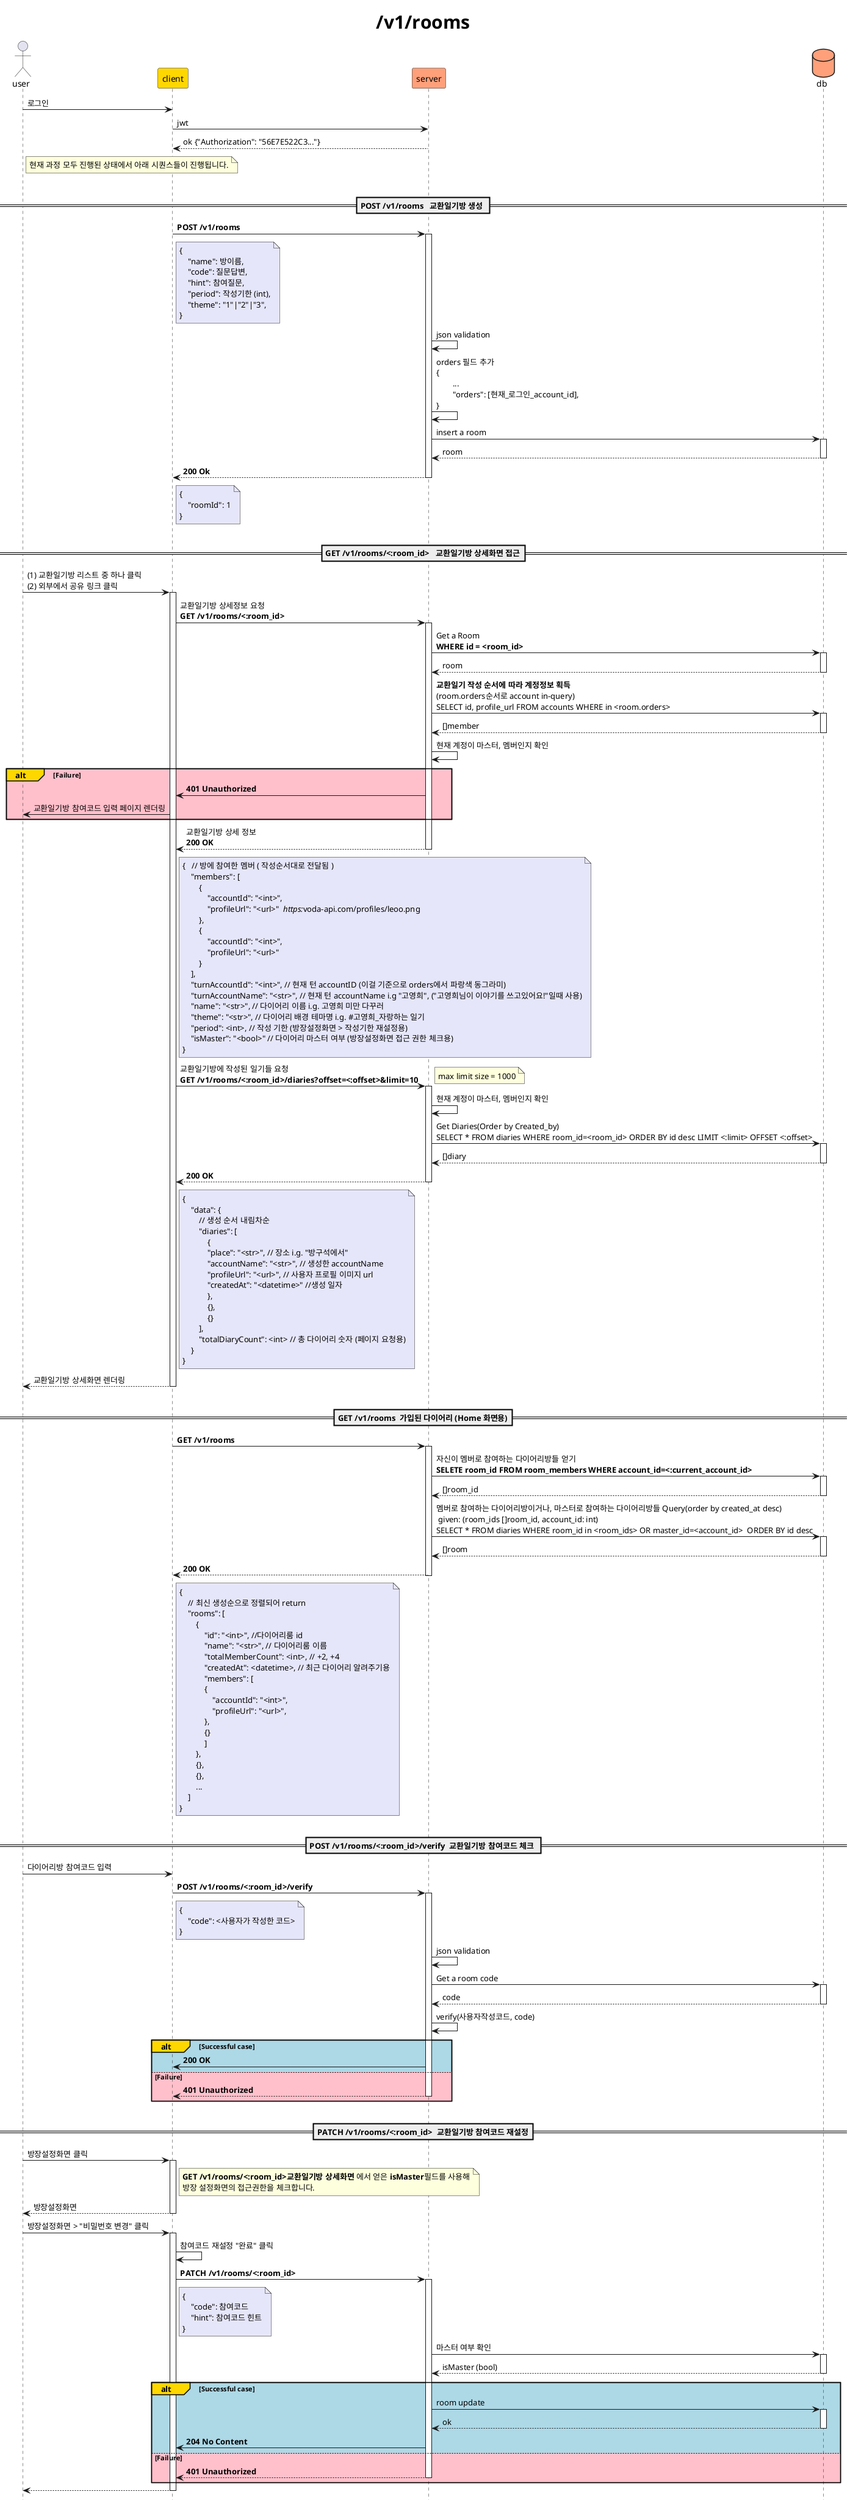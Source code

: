 @startuml

' client
Actor user
Participant client #Gold

' api
Participant "server" as api #LightSalmon
database "db" as db #LightSalmon

' title
title <font size=30>/v1/rooms</font>

' prerequisites
user -> client  : 로그인
client -> api : jwt
return ok {"Authorization": "56E7E522C3..."}

note right of user
현재 과정 모두 진행된 상태에서 아래 시퀀스들이 진행됩니다.
endnote
|||
== POST /v1/rooms   교환일기방 생성 ==
client -> api++: **POST /v1/rooms**
note right of client #Lavender
{
    "name": 방이름,
    "code": 질문답변,
    "hint": 참여질문,
    "period": 작성기한 (int),
    "theme": "1"|"2"|"3",
}
endnote

api -> api: json validation
api -> api: orders 필드 추가\
\n{\n\t...\n\t"orders": [현재_로그인_account_id],\n}
api -> db++: insert a room
return room
return **200 Ok**
note right of client #Lavender
{
    "roomId": 1
}
endnote

||20||

== GET /v1/rooms/<:room_id>   교환일기방 상세화면 접근==
' TODO: 서버에서 접근 권한 확인 401(1. 로그인 안된경우 / 2. 멤버가 아닌경우)

user -> client++: (1) 교환일기방 리스트 중 하나 클릭\
\n(2) 외부에서 공유 링크 클릭
client -> api++: 교환일기방 상세정보 요청\
\n**GET /v1/rooms/<:room_id>**
api -> db++: Get a Room\
\n**WHERE id = <room_id>**
return room
api -> db++: **교환일기 작성 순서에 따라 계정정보 획득**\
\n(room.orders순서로 account in-query)\
\nSELECT id, profile_url FROM accounts WHERE in <room.orders>
return []member
api -> api: 현재 계정이 마스터, 멤버인지 확인
alt#Gold #Pink Failure
    api -> client: **401 Unauthorized**
    client -> user: 교환일기방 참여코드 입력 페이지 렌더링
end
return 교환일기방 상세 정보\
\n**200 OK**
note right of client #Lavender
{   // 방에 참여한 멤버 ( 작성순서대로 전달됨 )
    "members": [
        {
            "accountId": "<int>",
            "profileUrl": "<url>" // https://voda-api.com/profiles/leoo.png
        },
        {
            "accountId": "<int>",
            "profileUrl": "<url>"
        }
    ],
    "turnAccountId": "<int>", // 현재 턴 accountID (이걸 기준으로 orders에서 파랑색 동그라미)
    "turnAccountName": "<str>", // 현재 턴 accountName i.g "고영희", ("고영희님이 이야기를 쓰고있어요!"일때 사용)
    "name": "<str>", // 다이어리 이름 i.g. 고영희 미만 다꾸러
    "theme": "<str>", // 다이어리 배경 테마명 i.g. #고영희_자랑하는 일기
    "period": <int>, // 작성 기한 (방장설정화면 > 작성기한 재설정용)
    "isMaster": "<bool>" // 다이어리 마스터 여부 (방장설정화면 접근 권한 체크용)
}
endnote

client -> api++: 교환일기방에 작성된 일기들 요청\
\n**GET /v1/rooms/<:room_id>/diaries?offset=<:offset>&limit=10**
note right
max limit size = 1000
endnote
api -> api: 현재 계정이 마스터, 멤버인지 확인
api -> db++: Get Diaries(Order by Created_by)\
\nSELECT * FROM diaries WHERE room_id=<room_id> ORDER BY id desc LIMIT <:limit> OFFSET <:offset>
return []diary
return **200 OK**
note right of client #Lavender
{
    "data": {
        // 생성 순서 내림차순
        "diaries": [
            {
            "place": "<str>", // 장소 i.g. "방구석에서"
            "accountName": "<str>", // 생성한 accountName
            "profileUrl": "<url>", // 사용자 프로필 이미지 url
            "createdAt": "<datetime>" //생성 일자
            },
            {},
            {}
        ],
        "totalDiaryCount": <int> // 총 다이어리 숫자 (페이지 요청용)
    }
}
endnote
return 교환일기방 상세화면 렌더링


||20||

== GET /v1/rooms  가입된 다이어리 (Home 화면용)==
client -> api++: **GET /v1/rooms**
api -> db++: 자신이 멤버로 참여하는 다이어리방들 얻기\
\n**SELETE room_id FROM room_members WHERE account_id=<:current_account_id>**
return []room_id
api -> db++: 멤버로 참여하는 다이어리방이거나, 마스터로 참여하는 다이어리방들 Query(order by created_at desc)\
\n given: (room_ids []room_id, account_id: int)\
\nSELECT * FROM diaries WHERE room_id in <room_ids> OR master_id=<account_id>  ORDER BY id desc
return []room
return **200 OK**
note right of client #Lavender
{
    // 최신 생성순으로 정렬되어 return
    "rooms": [
        {
            "id": "<int>", //다이어리룸 id
            "name": "<str>", // 다이어리룸 이름
            "totalMemberCount": <int>, // +2, +4
            "createdAt": <datetime>, // 최근 다이어리 알려주기용
            "members": [
            {
                "accountId": "<int>",
                "profileUrl": "<url>",
            },
            {}
            ]
        },
        {},
        {},
        ...
    ]
}
endnote

||20||

== POST /v1/rooms/<:room_id>/verify  교환일기방 참여코드 체크 ==
user -> client: 다이어리방 참여코드 입력
client -> api++: **POST /v1/rooms/<:room_id>/verify**

note right of client #Lavender
{
    "code": <사용자가 작성한 코드>
}
endnote
api -> api: json validation
api -> db++: Get a room code
return code
api -> api: verify(사용자작성코드, code)
alt#Gold #LightBlue Successful case
    api -> client: **200 OK**
else #Pink Failure
    return  **401 Unauthorized**
end

||20||
== PATCH /v1/rooms/<:room_id>  교환일기방 참여코드 재설정==
user -> client++: 방장설정화면 클릭
note right of client
**GET /v1/rooms/<:room_id>교환일기방 상세화면** 에서 얻은 **isMaster**필드를 사용해
방장 설정화면의 접근권한을 체크합니다.
endnote
return 방장설정화면
user -> client++: 방장설정화면 > "비밀번호 변경" 클릭
client -> client: 참여코드 재설정 "완료" 클릭
client -> api++: **PATCH /v1/rooms/<:room_id>**
note right of client #Lavender
{
    "code": 참여코드
    "hint": 참여코드 힌트
}
endnote
api -> db++: 마스터 여부 확인
return isMaster (bool)
alt#Gold #LightBlue Successful case
    api -> db++: room update
    return ok
    api -> client: **204 No Content**
else #Pink Failure
   return **401 Unauthorized**
end
return 

||20||
== PATCH /v1/rooms/<:room_id>  교환일기방 작성기한 재설정==
user -> client++: 방장설정화면 클릭
note right of client
**GET /v1/rooms/<:room_id>교환일기방 상세화면** 에서 얻은 **isMaster**필드를 사용해
방장 설정화면의 접근권한을 체크합니다.
endnote
return 방장설정화면
user -> client++: 방장설정화면 > "작성기한" 클릭
note right of client
**GET /v1/rooms/<:room_id>교환일기방 상세화면** 에서 얻은 **period 필드**를 사용해
방장 설정화면의 "작성기한"을 렌더링해줍니다.
endnote
client -> client: 작성기한 변경 후 확인 클릭
client -> api++: **PATCH /v1/rooms/<:room_id>**
note right of client #Lavender
{
    "period": 작성기한
}
endnote
api -> db++: 마스터 여부 확인
return isMaster (bool)
alt#Gold #LightBlue Successful case
    api -> db++: room update
    return ok
    api -> client: **204 No Content**
else #Pink Failure
   return **401 Unauthorized**
end
return 

||20||
== PATCH /v1/rooms/<:room_id>  교환일기방 다이어리 작성 순서 변경==
user -> client++: 방장설정화면 클릭
note right of client
**GET /v1/rooms/<:room_id>교환일기방 상세화면** 에서 얻은 **isMaster**필드를 사용해
방장 설정화면의 접근권한을 체크합니다.
endnote
return 방장설정화면
user -> client++: 방장설정화면 > "작성순서변경" 클릭
note right of client
**GET /v1/rooms/<:room_id>교환일기방 상세화면** 에서 얻은 **members 필드**를 사용해
방장 설정화면의 "작성순서" 리스트를 렌더링해줍니다.
endnote

client -> client: 작성순서 변경 후 "완료" 클릭
client -> api++: **PATCH /v1/rooms/<:room_id>**
note right of client #Lavender
{
    "members": [
        "1번 accountId",
        "2번 accountId",
        "3번 accountId",
        "4번 accountId",
        ...
    ]
}
endnote
api -> db++: 마스터 여부 확인
return isMaster (bool)
alt#Gold #LightBlue Successful case
    api -> db++: room update
    return ok
    api -> client: **204 No Content**
else #Pink Failure
   return **401 Unauthorized**
end
return 

||20||
== DELETE /v1/rooms/<:room_id> 교환일기방 나가기 ==
' TODO

||20||
@enduml